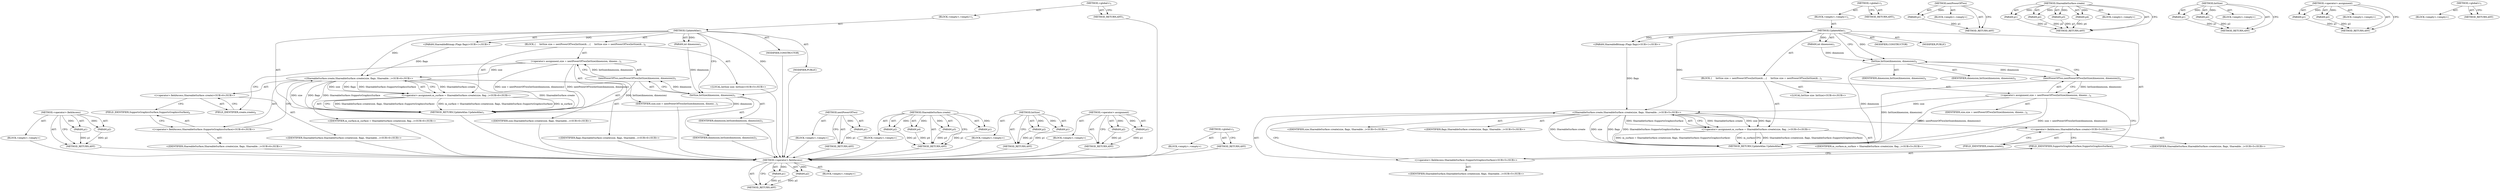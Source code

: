 digraph "&lt;global&gt;" {
vulnerable_78 [label=<(METHOD,&lt;operator&gt;.fieldAccess)>];
vulnerable_79 [label=<(PARAM,p1)>];
vulnerable_80 [label=<(PARAM,p2)>];
vulnerable_81 [label=<(BLOCK,&lt;empty&gt;,&lt;empty&gt;)>];
vulnerable_82 [label=<(METHOD_RETURN,ANY)>];
vulnerable_6 [label=<(METHOD,&lt;global&gt;)<SUB>1</SUB>>];
vulnerable_7 [label=<(BLOCK,&lt;empty&gt;,&lt;empty&gt;)<SUB>1</SUB>>];
vulnerable_8 [label=<(METHOD,UpdateAtlas)<SUB>1</SUB>>];
vulnerable_9 [label=<(PARAM,int dimension)<SUB>1</SUB>>];
vulnerable_10 [label="<(PARAM,ShareableBitmap::Flags flags)<SUB>1</SUB>>"];
vulnerable_11 [label=<(BLOCK,{
     IntSize size = nextPowerOfTwo(IntSize(di...,{
     IntSize size = nextPowerOfTwo(IntSize(di...)<SUB>3</SUB>>];
vulnerable_12 [label="<(LOCAL,IntSize size: IntSize)<SUB>4</SUB>>"];
vulnerable_13 [label=<(&lt;operator&gt;.assignment,size = nextPowerOfTwo(IntSize(dimension, dimens...)<SUB>4</SUB>>];
vulnerable_14 [label=<(IDENTIFIER,size,size = nextPowerOfTwo(IntSize(dimension, dimens...)<SUB>4</SUB>>];
vulnerable_15 [label=<(nextPowerOfTwo,nextPowerOfTwo(IntSize(dimension, dimension)))<SUB>4</SUB>>];
vulnerable_16 [label=<(IntSize,IntSize(dimension, dimension))<SUB>4</SUB>>];
vulnerable_17 [label=<(IDENTIFIER,dimension,IntSize(dimension, dimension))<SUB>4</SUB>>];
vulnerable_18 [label=<(IDENTIFIER,dimension,IntSize(dimension, dimension))<SUB>4</SUB>>];
vulnerable_19 [label="<(&lt;operator&gt;.assignment,m_surface = ShareableSurface::create(size, flag...)<SUB>5</SUB>>"];
vulnerable_20 [label="<(IDENTIFIER,m_surface,m_surface = ShareableSurface::create(size, flag...)<SUB>5</SUB>>"];
vulnerable_21 [label="<(ShareableSurface.create,ShareableSurface::create(size, flags, Shareable...)<SUB>5</SUB>>"];
vulnerable_22 [label="<(&lt;operator&gt;.fieldAccess,ShareableSurface::create)<SUB>5</SUB>>"];
vulnerable_23 [label="<(IDENTIFIER,ShareableSurface,ShareableSurface::create(size, flags, Shareable...)<SUB>5</SUB>>"];
vulnerable_24 [label=<(FIELD_IDENTIFIER,create,create)<SUB>5</SUB>>];
vulnerable_25 [label="<(IDENTIFIER,size,ShareableSurface::create(size, flags, Shareable...)<SUB>5</SUB>>"];
vulnerable_26 [label="<(IDENTIFIER,flags,ShareableSurface::create(size, flags, Shareable...)<SUB>5</SUB>>"];
vulnerable_27 [label="<(&lt;operator&gt;.fieldAccess,ShareableSurface::SupportsGraphicsSurface)<SUB>5</SUB>>"];
vulnerable_28 [label="<(IDENTIFIER,ShareableSurface,ShareableSurface::create(size, flags, Shareable...)<SUB>5</SUB>>"];
vulnerable_29 [label=<(FIELD_IDENTIFIER,SupportsGraphicsSurface,SupportsGraphicsSurface)<SUB>5</SUB>>];
vulnerable_30 [label=<(MODIFIER,CONSTRUCTOR)>];
vulnerable_31 [label=<(MODIFIER,PUBLIC)>];
vulnerable_32 [label=<(METHOD_RETURN,UpdateAtlas.UpdateAtlas)<SUB>1</SUB>>];
vulnerable_34 [label=<(METHOD_RETURN,ANY)<SUB>1</SUB>>];
vulnerable_62 [label=<(METHOD,nextPowerOfTwo)>];
vulnerable_63 [label=<(PARAM,p1)>];
vulnerable_64 [label=<(BLOCK,&lt;empty&gt;,&lt;empty&gt;)>];
vulnerable_65 [label=<(METHOD_RETURN,ANY)>];
vulnerable_71 [label=<(METHOD,ShareableSurface.create)>];
vulnerable_72 [label=<(PARAM,p1)>];
vulnerable_73 [label=<(PARAM,p2)>];
vulnerable_74 [label=<(PARAM,p3)>];
vulnerable_75 [label=<(PARAM,p4)>];
vulnerable_76 [label=<(BLOCK,&lt;empty&gt;,&lt;empty&gt;)>];
vulnerable_77 [label=<(METHOD_RETURN,ANY)>];
vulnerable_66 [label=<(METHOD,IntSize)>];
vulnerable_67 [label=<(PARAM,p1)>];
vulnerable_68 [label=<(PARAM,p2)>];
vulnerable_69 [label=<(BLOCK,&lt;empty&gt;,&lt;empty&gt;)>];
vulnerable_70 [label=<(METHOD_RETURN,ANY)>];
vulnerable_57 [label=<(METHOD,&lt;operator&gt;.assignment)>];
vulnerable_58 [label=<(PARAM,p1)>];
vulnerable_59 [label=<(PARAM,p2)>];
vulnerable_60 [label=<(BLOCK,&lt;empty&gt;,&lt;empty&gt;)>];
vulnerable_61 [label=<(METHOD_RETURN,ANY)>];
vulnerable_51 [label=<(METHOD,&lt;global&gt;)<SUB>1</SUB>>];
vulnerable_52 [label=<(BLOCK,&lt;empty&gt;,&lt;empty&gt;)>];
vulnerable_53 [label=<(METHOD_RETURN,ANY)>];
fixed_78 [label=<(METHOD,&lt;operator&gt;.fieldAccess)>];
fixed_79 [label=<(PARAM,p1)>];
fixed_80 [label=<(PARAM,p2)>];
fixed_81 [label=<(BLOCK,&lt;empty&gt;,&lt;empty&gt;)>];
fixed_82 [label=<(METHOD_RETURN,ANY)>];
fixed_6 [label=<(METHOD,&lt;global&gt;)<SUB>1</SUB>>];
fixed_7 [label=<(BLOCK,&lt;empty&gt;,&lt;empty&gt;)<SUB>1</SUB>>];
fixed_8 [label=<(METHOD,UpdateAtlas)<SUB>1</SUB>>];
fixed_9 [label=<(PARAM,int dimension)<SUB>1</SUB>>];
fixed_10 [label="<(PARAM,ShareableBitmap::Flags flags)<SUB>1</SUB>>"];
fixed_11 [label=<(BLOCK,{
     IntSize size = nextPowerOfTwo(IntSize(di...,{
     IntSize size = nextPowerOfTwo(IntSize(di...)<SUB>4</SUB>>];
fixed_12 [label="<(LOCAL,IntSize size: IntSize)<SUB>5</SUB>>"];
fixed_13 [label=<(&lt;operator&gt;.assignment,size = nextPowerOfTwo(IntSize(dimension, dimens...)<SUB>5</SUB>>];
fixed_14 [label=<(IDENTIFIER,size,size = nextPowerOfTwo(IntSize(dimension, dimens...)<SUB>5</SUB>>];
fixed_15 [label=<(nextPowerOfTwo,nextPowerOfTwo(IntSize(dimension, dimension)))<SUB>5</SUB>>];
fixed_16 [label=<(IntSize,IntSize(dimension, dimension))<SUB>5</SUB>>];
fixed_17 [label=<(IDENTIFIER,dimension,IntSize(dimension, dimension))<SUB>5</SUB>>];
fixed_18 [label=<(IDENTIFIER,dimension,IntSize(dimension, dimension))<SUB>5</SUB>>];
fixed_19 [label="<(&lt;operator&gt;.assignment,m_surface = ShareableSurface::create(size, flag...)<SUB>6</SUB>>"];
fixed_20 [label="<(IDENTIFIER,m_surface,m_surface = ShareableSurface::create(size, flag...)<SUB>6</SUB>>"];
fixed_21 [label="<(ShareableSurface.create,ShareableSurface::create(size, flags, Shareable...)<SUB>6</SUB>>"];
fixed_22 [label="<(&lt;operator&gt;.fieldAccess,ShareableSurface::create)<SUB>6</SUB>>"];
fixed_23 [label="<(IDENTIFIER,ShareableSurface,ShareableSurface::create(size, flags, Shareable...)<SUB>6</SUB>>"];
fixed_24 [label=<(FIELD_IDENTIFIER,create,create)<SUB>6</SUB>>];
fixed_25 [label="<(IDENTIFIER,size,ShareableSurface::create(size, flags, Shareable...)<SUB>6</SUB>>"];
fixed_26 [label="<(IDENTIFIER,flags,ShareableSurface::create(size, flags, Shareable...)<SUB>6</SUB>>"];
fixed_27 [label="<(&lt;operator&gt;.fieldAccess,ShareableSurface::SupportsGraphicsSurface)<SUB>6</SUB>>"];
fixed_28 [label="<(IDENTIFIER,ShareableSurface,ShareableSurface::create(size, flags, Shareable...)<SUB>6</SUB>>"];
fixed_29 [label=<(FIELD_IDENTIFIER,SupportsGraphicsSurface,SupportsGraphicsSurface)<SUB>6</SUB>>];
fixed_30 [label=<(MODIFIER,CONSTRUCTOR)>];
fixed_31 [label=<(MODIFIER,PUBLIC)>];
fixed_32 [label=<(METHOD_RETURN,UpdateAtlas.UpdateAtlas)<SUB>1</SUB>>];
fixed_34 [label=<(METHOD_RETURN,ANY)<SUB>1</SUB>>];
fixed_62 [label=<(METHOD,nextPowerOfTwo)>];
fixed_63 [label=<(PARAM,p1)>];
fixed_64 [label=<(BLOCK,&lt;empty&gt;,&lt;empty&gt;)>];
fixed_65 [label=<(METHOD_RETURN,ANY)>];
fixed_71 [label=<(METHOD,ShareableSurface.create)>];
fixed_72 [label=<(PARAM,p1)>];
fixed_73 [label=<(PARAM,p2)>];
fixed_74 [label=<(PARAM,p3)>];
fixed_75 [label=<(PARAM,p4)>];
fixed_76 [label=<(BLOCK,&lt;empty&gt;,&lt;empty&gt;)>];
fixed_77 [label=<(METHOD_RETURN,ANY)>];
fixed_66 [label=<(METHOD,IntSize)>];
fixed_67 [label=<(PARAM,p1)>];
fixed_68 [label=<(PARAM,p2)>];
fixed_69 [label=<(BLOCK,&lt;empty&gt;,&lt;empty&gt;)>];
fixed_70 [label=<(METHOD_RETURN,ANY)>];
fixed_57 [label=<(METHOD,&lt;operator&gt;.assignment)>];
fixed_58 [label=<(PARAM,p1)>];
fixed_59 [label=<(PARAM,p2)>];
fixed_60 [label=<(BLOCK,&lt;empty&gt;,&lt;empty&gt;)>];
fixed_61 [label=<(METHOD_RETURN,ANY)>];
fixed_51 [label=<(METHOD,&lt;global&gt;)<SUB>1</SUB>>];
fixed_52 [label=<(BLOCK,&lt;empty&gt;,&lt;empty&gt;)>];
fixed_53 [label=<(METHOD_RETURN,ANY)>];
vulnerable_78 -> vulnerable_79  [key=0, label="AST: "];
vulnerable_78 -> vulnerable_79  [key=1, label="DDG: "];
vulnerable_78 -> vulnerable_81  [key=0, label="AST: "];
vulnerable_78 -> vulnerable_80  [key=0, label="AST: "];
vulnerable_78 -> vulnerable_80  [key=1, label="DDG: "];
vulnerable_78 -> vulnerable_82  [key=0, label="AST: "];
vulnerable_78 -> vulnerable_82  [key=1, label="CFG: "];
vulnerable_79 -> vulnerable_82  [key=0, label="DDG: p1"];
vulnerable_80 -> vulnerable_82  [key=0, label="DDG: p2"];
vulnerable_6 -> vulnerable_7  [key=0, label="AST: "];
vulnerable_6 -> vulnerable_34  [key=0, label="AST: "];
vulnerable_6 -> vulnerable_34  [key=1, label="CFG: "];
vulnerable_7 -> vulnerable_8  [key=0, label="AST: "];
vulnerable_8 -> vulnerable_9  [key=0, label="AST: "];
vulnerable_8 -> vulnerable_9  [key=1, label="DDG: "];
vulnerable_8 -> vulnerable_10  [key=0, label="AST: "];
vulnerable_8 -> vulnerable_10  [key=1, label="DDG: "];
vulnerable_8 -> vulnerable_11  [key=0, label="AST: "];
vulnerable_8 -> vulnerable_30  [key=0, label="AST: "];
vulnerable_8 -> vulnerable_31  [key=0, label="AST: "];
vulnerable_8 -> vulnerable_32  [key=0, label="AST: "];
vulnerable_8 -> vulnerable_16  [key=0, label="CFG: "];
vulnerable_8 -> vulnerable_16  [key=1, label="DDG: "];
vulnerable_8 -> vulnerable_21  [key=0, label="DDG: "];
vulnerable_9 -> vulnerable_16  [key=0, label="DDG: dimension"];
vulnerable_10 -> vulnerable_21  [key=0, label="DDG: flags"];
vulnerable_11 -> vulnerable_12  [key=0, label="AST: "];
vulnerable_11 -> vulnerable_13  [key=0, label="AST: "];
vulnerable_11 -> vulnerable_19  [key=0, label="AST: "];
vulnerable_13 -> vulnerable_14  [key=0, label="AST: "];
vulnerable_13 -> vulnerable_15  [key=0, label="AST: "];
vulnerable_13 -> vulnerable_24  [key=0, label="CFG: "];
vulnerable_13 -> vulnerable_32  [key=0, label="DDG: nextPowerOfTwo(IntSize(dimension, dimension))"];
vulnerable_13 -> vulnerable_32  [key=1, label="DDG: size = nextPowerOfTwo(IntSize(dimension, dimension))"];
vulnerable_13 -> vulnerable_21  [key=0, label="DDG: size"];
vulnerable_15 -> vulnerable_16  [key=0, label="AST: "];
vulnerable_15 -> vulnerable_13  [key=0, label="CFG: "];
vulnerable_15 -> vulnerable_13  [key=1, label="DDG: IntSize(dimension, dimension)"];
vulnerable_15 -> vulnerable_32  [key=0, label="DDG: IntSize(dimension, dimension)"];
vulnerable_16 -> vulnerable_17  [key=0, label="AST: "];
vulnerable_16 -> vulnerable_18  [key=0, label="AST: "];
vulnerable_16 -> vulnerable_15  [key=0, label="CFG: "];
vulnerable_16 -> vulnerable_15  [key=1, label="DDG: dimension"];
vulnerable_16 -> vulnerable_32  [key=0, label="DDG: dimension"];
vulnerable_19 -> vulnerable_20  [key=0, label="AST: "];
vulnerable_19 -> vulnerable_21  [key=0, label="AST: "];
vulnerable_19 -> vulnerable_32  [key=0, label="CFG: "];
vulnerable_19 -> vulnerable_32  [key=1, label="DDG: ShareableSurface::create(size, flags, ShareableSurface::SupportsGraphicsSurface)"];
vulnerable_19 -> vulnerable_32  [key=2, label="DDG: m_surface = ShareableSurface::create(size, flags, ShareableSurface::SupportsGraphicsSurface)"];
vulnerable_19 -> vulnerable_32  [key=3, label="DDG: m_surface"];
vulnerable_21 -> vulnerable_22  [key=0, label="AST: "];
vulnerable_21 -> vulnerable_25  [key=0, label="AST: "];
vulnerable_21 -> vulnerable_26  [key=0, label="AST: "];
vulnerable_21 -> vulnerable_27  [key=0, label="AST: "];
vulnerable_21 -> vulnerable_19  [key=0, label="CFG: "];
vulnerable_21 -> vulnerable_19  [key=1, label="DDG: ShareableSurface::create"];
vulnerable_21 -> vulnerable_19  [key=2, label="DDG: size"];
vulnerable_21 -> vulnerable_19  [key=3, label="DDG: flags"];
vulnerable_21 -> vulnerable_19  [key=4, label="DDG: ShareableSurface::SupportsGraphicsSurface"];
vulnerable_21 -> vulnerable_32  [key=0, label="DDG: ShareableSurface::create"];
vulnerable_21 -> vulnerable_32  [key=1, label="DDG: size"];
vulnerable_21 -> vulnerable_32  [key=2, label="DDG: flags"];
vulnerable_21 -> vulnerable_32  [key=3, label="DDG: ShareableSurface::SupportsGraphicsSurface"];
vulnerable_22 -> vulnerable_23  [key=0, label="AST: "];
vulnerable_22 -> vulnerable_24  [key=0, label="AST: "];
vulnerable_22 -> vulnerable_29  [key=0, label="CFG: "];
vulnerable_24 -> vulnerable_22  [key=0, label="CFG: "];
vulnerable_27 -> vulnerable_28  [key=0, label="AST: "];
vulnerable_27 -> vulnerable_29  [key=0, label="AST: "];
vulnerable_27 -> vulnerable_21  [key=0, label="CFG: "];
vulnerable_29 -> vulnerable_27  [key=0, label="CFG: "];
vulnerable_62 -> vulnerable_63  [key=0, label="AST: "];
vulnerable_62 -> vulnerable_63  [key=1, label="DDG: "];
vulnerable_62 -> vulnerable_64  [key=0, label="AST: "];
vulnerable_62 -> vulnerable_65  [key=0, label="AST: "];
vulnerable_62 -> vulnerable_65  [key=1, label="CFG: "];
vulnerable_63 -> vulnerable_65  [key=0, label="DDG: p1"];
vulnerable_71 -> vulnerable_72  [key=0, label="AST: "];
vulnerable_71 -> vulnerable_72  [key=1, label="DDG: "];
vulnerable_71 -> vulnerable_76  [key=0, label="AST: "];
vulnerable_71 -> vulnerable_73  [key=0, label="AST: "];
vulnerable_71 -> vulnerable_73  [key=1, label="DDG: "];
vulnerable_71 -> vulnerable_77  [key=0, label="AST: "];
vulnerable_71 -> vulnerable_77  [key=1, label="CFG: "];
vulnerable_71 -> vulnerable_74  [key=0, label="AST: "];
vulnerable_71 -> vulnerable_74  [key=1, label="DDG: "];
vulnerable_71 -> vulnerable_75  [key=0, label="AST: "];
vulnerable_71 -> vulnerable_75  [key=1, label="DDG: "];
vulnerable_72 -> vulnerable_77  [key=0, label="DDG: p1"];
vulnerable_73 -> vulnerable_77  [key=0, label="DDG: p2"];
vulnerable_74 -> vulnerable_77  [key=0, label="DDG: p3"];
vulnerable_75 -> vulnerable_77  [key=0, label="DDG: p4"];
vulnerable_66 -> vulnerable_67  [key=0, label="AST: "];
vulnerable_66 -> vulnerable_67  [key=1, label="DDG: "];
vulnerable_66 -> vulnerable_69  [key=0, label="AST: "];
vulnerable_66 -> vulnerable_68  [key=0, label="AST: "];
vulnerable_66 -> vulnerable_68  [key=1, label="DDG: "];
vulnerable_66 -> vulnerable_70  [key=0, label="AST: "];
vulnerable_66 -> vulnerable_70  [key=1, label="CFG: "];
vulnerable_67 -> vulnerable_70  [key=0, label="DDG: p1"];
vulnerable_68 -> vulnerable_70  [key=0, label="DDG: p2"];
vulnerable_57 -> vulnerable_58  [key=0, label="AST: "];
vulnerable_57 -> vulnerable_58  [key=1, label="DDG: "];
vulnerable_57 -> vulnerable_60  [key=0, label="AST: "];
vulnerable_57 -> vulnerable_59  [key=0, label="AST: "];
vulnerable_57 -> vulnerable_59  [key=1, label="DDG: "];
vulnerable_57 -> vulnerable_61  [key=0, label="AST: "];
vulnerable_57 -> vulnerable_61  [key=1, label="CFG: "];
vulnerable_58 -> vulnerable_61  [key=0, label="DDG: p1"];
vulnerable_59 -> vulnerable_61  [key=0, label="DDG: p2"];
vulnerable_51 -> vulnerable_52  [key=0, label="AST: "];
vulnerable_51 -> vulnerable_53  [key=0, label="AST: "];
vulnerable_51 -> vulnerable_53  [key=1, label="CFG: "];
fixed_78 -> fixed_79  [key=0, label="AST: "];
fixed_78 -> fixed_79  [key=1, label="DDG: "];
fixed_78 -> fixed_81  [key=0, label="AST: "];
fixed_78 -> fixed_80  [key=0, label="AST: "];
fixed_78 -> fixed_80  [key=1, label="DDG: "];
fixed_78 -> fixed_82  [key=0, label="AST: "];
fixed_78 -> fixed_82  [key=1, label="CFG: "];
fixed_79 -> fixed_82  [key=0, label="DDG: p1"];
fixed_80 -> fixed_82  [key=0, label="DDG: p2"];
fixed_81 -> vulnerable_78  [key=0];
fixed_82 -> vulnerable_78  [key=0];
fixed_6 -> fixed_7  [key=0, label="AST: "];
fixed_6 -> fixed_34  [key=0, label="AST: "];
fixed_6 -> fixed_34  [key=1, label="CFG: "];
fixed_7 -> fixed_8  [key=0, label="AST: "];
fixed_8 -> fixed_9  [key=0, label="AST: "];
fixed_8 -> fixed_9  [key=1, label="DDG: "];
fixed_8 -> fixed_10  [key=0, label="AST: "];
fixed_8 -> fixed_10  [key=1, label="DDG: "];
fixed_8 -> fixed_11  [key=0, label="AST: "];
fixed_8 -> fixed_30  [key=0, label="AST: "];
fixed_8 -> fixed_31  [key=0, label="AST: "];
fixed_8 -> fixed_32  [key=0, label="AST: "];
fixed_8 -> fixed_16  [key=0, label="CFG: "];
fixed_8 -> fixed_16  [key=1, label="DDG: "];
fixed_8 -> fixed_21  [key=0, label="DDG: "];
fixed_9 -> fixed_16  [key=0, label="DDG: dimension"];
fixed_10 -> fixed_21  [key=0, label="DDG: flags"];
fixed_11 -> fixed_12  [key=0, label="AST: "];
fixed_11 -> fixed_13  [key=0, label="AST: "];
fixed_11 -> fixed_19  [key=0, label="AST: "];
fixed_12 -> vulnerable_78  [key=0];
fixed_13 -> fixed_14  [key=0, label="AST: "];
fixed_13 -> fixed_15  [key=0, label="AST: "];
fixed_13 -> fixed_24  [key=0, label="CFG: "];
fixed_13 -> fixed_32  [key=0, label="DDG: nextPowerOfTwo(IntSize(dimension, dimension))"];
fixed_13 -> fixed_32  [key=1, label="DDG: size = nextPowerOfTwo(IntSize(dimension, dimension))"];
fixed_13 -> fixed_21  [key=0, label="DDG: size"];
fixed_14 -> vulnerable_78  [key=0];
fixed_15 -> fixed_16  [key=0, label="AST: "];
fixed_15 -> fixed_13  [key=0, label="CFG: "];
fixed_15 -> fixed_13  [key=1, label="DDG: IntSize(dimension, dimension)"];
fixed_15 -> fixed_32  [key=0, label="DDG: IntSize(dimension, dimension)"];
fixed_16 -> fixed_17  [key=0, label="AST: "];
fixed_16 -> fixed_18  [key=0, label="AST: "];
fixed_16 -> fixed_15  [key=0, label="CFG: "];
fixed_16 -> fixed_15  [key=1, label="DDG: dimension"];
fixed_16 -> fixed_32  [key=0, label="DDG: dimension"];
fixed_17 -> vulnerable_78  [key=0];
fixed_18 -> vulnerable_78  [key=0];
fixed_19 -> fixed_20  [key=0, label="AST: "];
fixed_19 -> fixed_21  [key=0, label="AST: "];
fixed_19 -> fixed_32  [key=0, label="CFG: "];
fixed_19 -> fixed_32  [key=1, label="DDG: ShareableSurface::create(size, flags, ShareableSurface::SupportsGraphicsSurface)"];
fixed_19 -> fixed_32  [key=2, label="DDG: m_surface = ShareableSurface::create(size, flags, ShareableSurface::SupportsGraphicsSurface)"];
fixed_19 -> fixed_32  [key=3, label="DDG: m_surface"];
fixed_20 -> vulnerable_78  [key=0];
fixed_21 -> fixed_22  [key=0, label="AST: "];
fixed_21 -> fixed_25  [key=0, label="AST: "];
fixed_21 -> fixed_26  [key=0, label="AST: "];
fixed_21 -> fixed_27  [key=0, label="AST: "];
fixed_21 -> fixed_19  [key=0, label="CFG: "];
fixed_21 -> fixed_19  [key=1, label="DDG: ShareableSurface::create"];
fixed_21 -> fixed_19  [key=2, label="DDG: size"];
fixed_21 -> fixed_19  [key=3, label="DDG: flags"];
fixed_21 -> fixed_19  [key=4, label="DDG: ShareableSurface::SupportsGraphicsSurface"];
fixed_21 -> fixed_32  [key=0, label="DDG: ShareableSurface::create"];
fixed_21 -> fixed_32  [key=1, label="DDG: size"];
fixed_21 -> fixed_32  [key=2, label="DDG: flags"];
fixed_21 -> fixed_32  [key=3, label="DDG: ShareableSurface::SupportsGraphicsSurface"];
fixed_22 -> fixed_23  [key=0, label="AST: "];
fixed_22 -> fixed_24  [key=0, label="AST: "];
fixed_22 -> fixed_29  [key=0, label="CFG: "];
fixed_23 -> vulnerable_78  [key=0];
fixed_24 -> fixed_22  [key=0, label="CFG: "];
fixed_25 -> vulnerable_78  [key=0];
fixed_26 -> vulnerable_78  [key=0];
fixed_27 -> fixed_28  [key=0, label="AST: "];
fixed_27 -> fixed_29  [key=0, label="AST: "];
fixed_27 -> fixed_21  [key=0, label="CFG: "];
fixed_28 -> vulnerable_78  [key=0];
fixed_29 -> fixed_27  [key=0, label="CFG: "];
fixed_30 -> vulnerable_78  [key=0];
fixed_31 -> vulnerable_78  [key=0];
fixed_32 -> vulnerable_78  [key=0];
fixed_34 -> vulnerable_78  [key=0];
fixed_62 -> fixed_63  [key=0, label="AST: "];
fixed_62 -> fixed_63  [key=1, label="DDG: "];
fixed_62 -> fixed_64  [key=0, label="AST: "];
fixed_62 -> fixed_65  [key=0, label="AST: "];
fixed_62 -> fixed_65  [key=1, label="CFG: "];
fixed_63 -> fixed_65  [key=0, label="DDG: p1"];
fixed_64 -> vulnerable_78  [key=0];
fixed_65 -> vulnerable_78  [key=0];
fixed_71 -> fixed_72  [key=0, label="AST: "];
fixed_71 -> fixed_72  [key=1, label="DDG: "];
fixed_71 -> fixed_76  [key=0, label="AST: "];
fixed_71 -> fixed_73  [key=0, label="AST: "];
fixed_71 -> fixed_73  [key=1, label="DDG: "];
fixed_71 -> fixed_77  [key=0, label="AST: "];
fixed_71 -> fixed_77  [key=1, label="CFG: "];
fixed_71 -> fixed_74  [key=0, label="AST: "];
fixed_71 -> fixed_74  [key=1, label="DDG: "];
fixed_71 -> fixed_75  [key=0, label="AST: "];
fixed_71 -> fixed_75  [key=1, label="DDG: "];
fixed_72 -> fixed_77  [key=0, label="DDG: p1"];
fixed_73 -> fixed_77  [key=0, label="DDG: p2"];
fixed_74 -> fixed_77  [key=0, label="DDG: p3"];
fixed_75 -> fixed_77  [key=0, label="DDG: p4"];
fixed_76 -> vulnerable_78  [key=0];
fixed_77 -> vulnerable_78  [key=0];
fixed_66 -> fixed_67  [key=0, label="AST: "];
fixed_66 -> fixed_67  [key=1, label="DDG: "];
fixed_66 -> fixed_69  [key=0, label="AST: "];
fixed_66 -> fixed_68  [key=0, label="AST: "];
fixed_66 -> fixed_68  [key=1, label="DDG: "];
fixed_66 -> fixed_70  [key=0, label="AST: "];
fixed_66 -> fixed_70  [key=1, label="CFG: "];
fixed_67 -> fixed_70  [key=0, label="DDG: p1"];
fixed_68 -> fixed_70  [key=0, label="DDG: p2"];
fixed_69 -> vulnerable_78  [key=0];
fixed_70 -> vulnerable_78  [key=0];
fixed_57 -> fixed_58  [key=0, label="AST: "];
fixed_57 -> fixed_58  [key=1, label="DDG: "];
fixed_57 -> fixed_60  [key=0, label="AST: "];
fixed_57 -> fixed_59  [key=0, label="AST: "];
fixed_57 -> fixed_59  [key=1, label="DDG: "];
fixed_57 -> fixed_61  [key=0, label="AST: "];
fixed_57 -> fixed_61  [key=1, label="CFG: "];
fixed_58 -> fixed_61  [key=0, label="DDG: p1"];
fixed_59 -> fixed_61  [key=0, label="DDG: p2"];
fixed_60 -> vulnerable_78  [key=0];
fixed_61 -> vulnerable_78  [key=0];
fixed_51 -> fixed_52  [key=0, label="AST: "];
fixed_51 -> fixed_53  [key=0, label="AST: "];
fixed_51 -> fixed_53  [key=1, label="CFG: "];
fixed_52 -> vulnerable_78  [key=0];
fixed_53 -> vulnerable_78  [key=0];
}
